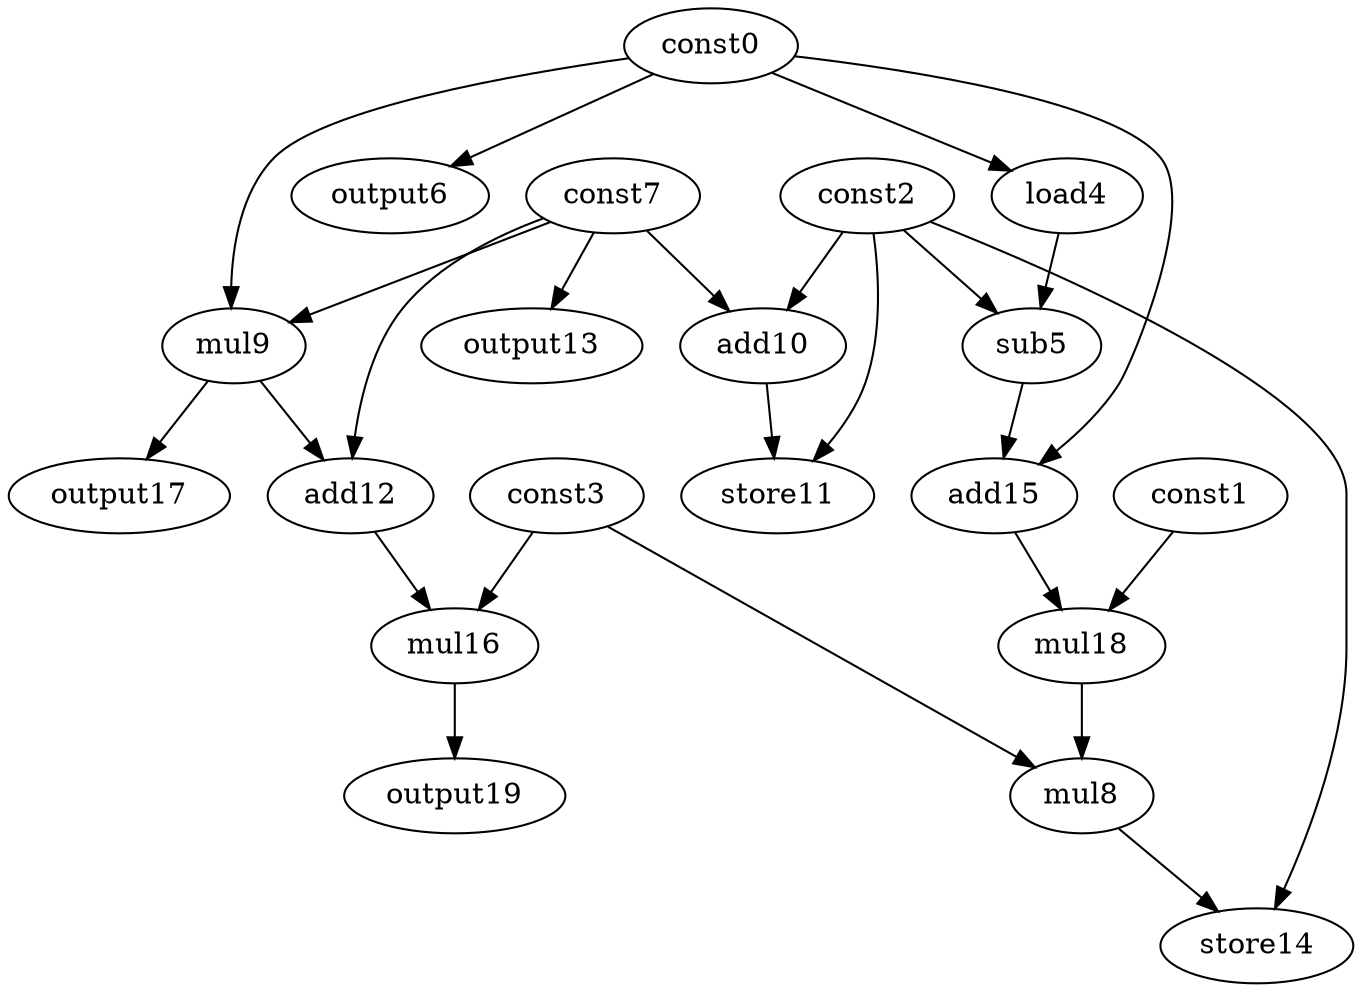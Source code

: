 digraph G { 
const0[opcode=const]; 
const1[opcode=const]; 
const2[opcode=const]; 
const3[opcode=const]; 
load4[opcode=load]; 
sub5[opcode=sub]; 
output6[opcode=output]; 
const7[opcode=const]; 
mul8[opcode=mul]; 
mul9[opcode=mul]; 
add10[opcode=add]; 
store11[opcode=store]; 
add12[opcode=add]; 
output13[opcode=output]; 
store14[opcode=store]; 
add15[opcode=add]; 
mul16[opcode=mul]; 
output17[opcode=output]; 
mul18[opcode=mul]; 
output19[opcode=output]; 
const0->load4[operand=0];
const0->output6[operand=0];
const0->mul9[operand=0];
const7->mul9[operand=1];
const2->add10[operand=0];
const7->add10[operand=1];
const7->output13[operand=0];
const2->sub5[operand=0];
load4->sub5[operand=1];
add10->store11[operand=0];
const2->store11[operand=1];
mul9->add12[operand=0];
const7->add12[operand=1];
mul9->output17[operand=0];
const0->add15[operand=0];
sub5->add15[operand=1];
const3->mul16[operand=0];
add12->mul16[operand=1];
const1->mul18[operand=0];
add15->mul18[operand=1];
mul16->output19[operand=0];
mul18->mul8[operand=0];
const3->mul8[operand=1];
mul8->store14[operand=0];
const2->store14[operand=1];
}
